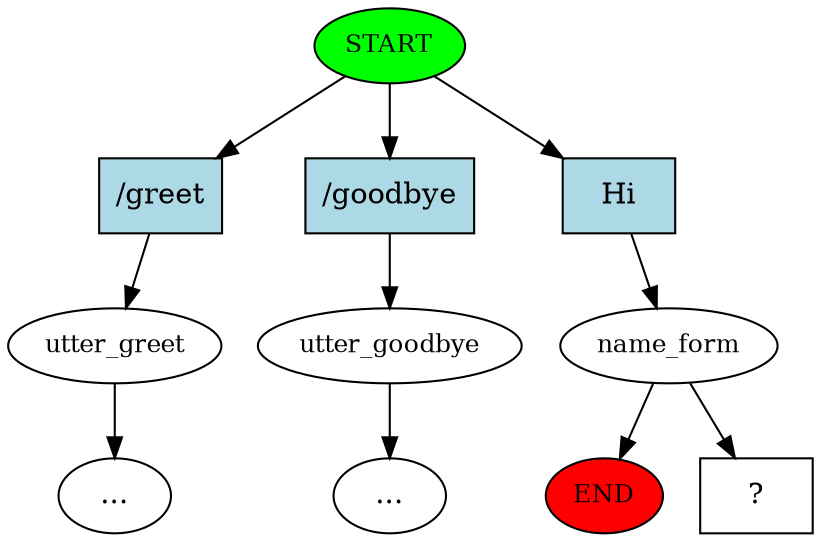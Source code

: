 digraph  {
0 [class="start active", fillcolor=green, fontsize=12, label=START, style=filled];
"-1" [class=end, fillcolor=red, fontsize=12, label=END, style=filled];
1 [class="", fontsize=12, label=utter_greet];
"-5" [class=ellipsis, label="..."];
4 [class="", fontsize=12, label=utter_goodbye];
"-6" [class=ellipsis, label="..."];
5 [class=active, fontsize=12, label=name_form];
7 [class="intent dashed active", label="  ?  ", shape=rect];
8 [class=intent, fillcolor=lightblue, label="\/greet", shape=rect, style=filled];
9 [class=intent, fillcolor=lightblue, label="\/goodbye", shape=rect, style=filled];
10 [class="intent active", fillcolor=lightblue, label=Hi, shape=rect, style=filled];
0 -> 8  [class="", key=0];
0 -> 9  [class="", key=0];
0 -> 10  [class=active, key=0];
1 -> "-5"  [class="", key=NONE, label=""];
4 -> "-6"  [class="", key=NONE, label=""];
5 -> "-1"  [class="", key=NONE, label=""];
5 -> 7  [class=active, key=NONE, label=""];
8 -> 1  [class="", key=0];
9 -> 4  [class="", key=0];
10 -> 5  [class=active, key=0];
}
